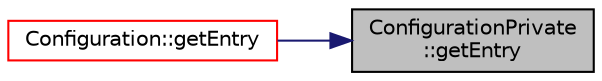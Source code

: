 digraph "ConfigurationPrivate::getEntry"
{
 // LATEX_PDF_SIZE
  edge [fontname="Helvetica",fontsize="10",labelfontname="Helvetica",labelfontsize="10"];
  node [fontname="Helvetica",fontsize="10",shape=record];
  rankdir="RL";
  Node1 [label="ConfigurationPrivate\l::getEntry",height=0.2,width=0.4,color="black", fillcolor="grey75", style="filled", fontcolor="black",tooltip=" "];
  Node1 -> Node2 [dir="back",color="midnightblue",fontsize="10",style="solid",fontname="Helvetica"];
  Node2 [label="Configuration::getEntry",height=0.2,width=0.4,color="red", fillcolor="white", style="filled",URL="$class_configuration.html#a34cd4cd4065ff368db98986463809be5",tooltip=" "];
}
